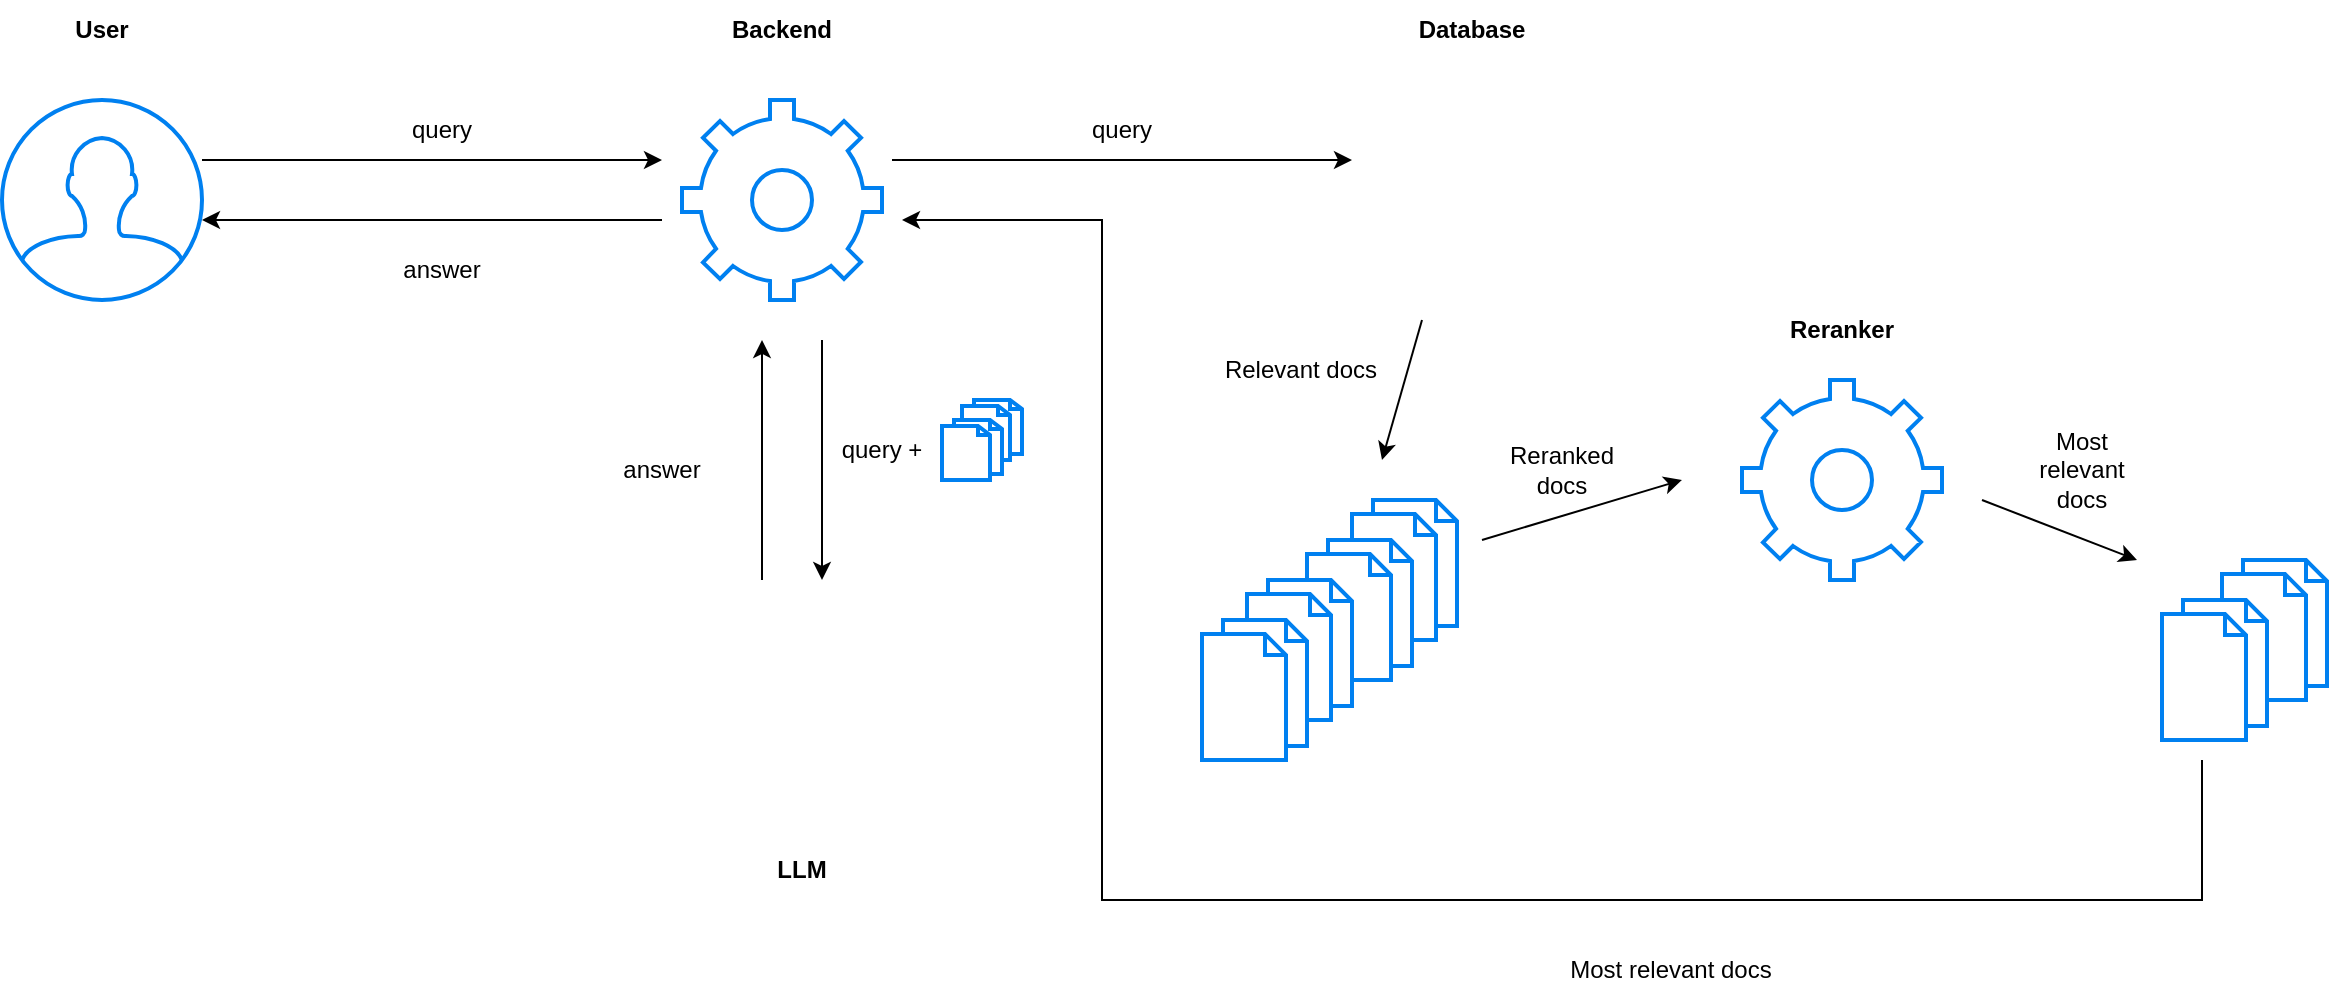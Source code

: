 <mxfile version="24.3.0" type="device">
  <diagram name="Page-1" id="PkZ-qoesTVHMzRAgJCa9">
    <mxGraphModel dx="1414" dy="862" grid="1" gridSize="10" guides="1" tooltips="1" connect="1" arrows="1" fold="1" page="1" pageScale="1" pageWidth="850" pageHeight="1100" math="0" shadow="0">
      <root>
        <mxCell id="0" />
        <mxCell id="1" parent="0" />
        <mxCell id="k2wzVRSAGESj_FHCa7zf-19" value="" style="html=1;verticalLabelPosition=bottom;align=center;labelBackgroundColor=#ffffff;verticalAlign=top;strokeWidth=2;strokeColor=#0080F0;shadow=0;dashed=0;shape=mxgraph.ios7.icons.documents;" vertex="1" parent="1">
          <mxGeometry x="500" y="340" width="30" height="30" as="geometry" />
        </mxCell>
        <mxCell id="k2wzVRSAGESj_FHCa7zf-13" value="" style="html=1;verticalLabelPosition=bottom;align=center;labelBackgroundColor=#ffffff;verticalAlign=top;strokeWidth=2;strokeColor=#0080F0;shadow=0;dashed=0;shape=mxgraph.ios7.icons.documents;" vertex="1" parent="1">
          <mxGeometry x="1130" y="420" width="52.5" height="70" as="geometry" />
        </mxCell>
        <mxCell id="k2wzVRSAGESj_FHCa7zf-2" value="" style="html=1;verticalLabelPosition=bottom;align=center;labelBackgroundColor=#ffffff;verticalAlign=top;strokeWidth=2;strokeColor=#0080F0;shadow=0;dashed=0;shape=mxgraph.ios7.icons.user;" vertex="1" parent="1">
          <mxGeometry x="20" y="190" width="100" height="100" as="geometry" />
        </mxCell>
        <mxCell id="k2wzVRSAGESj_FHCa7zf-3" value="" style="html=1;verticalLabelPosition=bottom;align=center;labelBackgroundColor=#ffffff;verticalAlign=top;strokeWidth=2;strokeColor=#0080F0;shadow=0;dashed=0;shape=mxgraph.ios7.icons.settings;fontStyle=1" vertex="1" parent="1">
          <mxGeometry x="360" y="190" width="100" height="100" as="geometry" />
        </mxCell>
        <mxCell id="k2wzVRSAGESj_FHCa7zf-4" value="" style="endArrow=classic;html=1;rounded=0;" edge="1" parent="1">
          <mxGeometry width="50" height="50" relative="1" as="geometry">
            <mxPoint x="120" y="220" as="sourcePoint" />
            <mxPoint x="350" y="220" as="targetPoint" />
          </mxGeometry>
        </mxCell>
        <mxCell id="k2wzVRSAGESj_FHCa7zf-5" value="" style="endArrow=classic;html=1;rounded=0;" edge="1" parent="1">
          <mxGeometry width="50" height="50" relative="1" as="geometry">
            <mxPoint x="350" y="250" as="sourcePoint" />
            <mxPoint x="120" y="250" as="targetPoint" />
          </mxGeometry>
        </mxCell>
        <mxCell id="k2wzVRSAGESj_FHCa7zf-6" value="" style="shape=image;verticalLabelPosition=bottom;labelBackgroundColor=default;verticalAlign=top;aspect=fixed;imageAspect=0;image=https://seeklogo.com/images/P/pinecone-icon-logo-AF8B5B7F96-seeklogo.com.png;" vertex="1" parent="1">
          <mxGeometry x="702.5" y="190" width="89" height="100" as="geometry" />
        </mxCell>
        <mxCell id="k2wzVRSAGESj_FHCa7zf-10" value="" style="html=1;verticalLabelPosition=bottom;align=center;labelBackgroundColor=#ffffff;verticalAlign=top;strokeWidth=2;strokeColor=#0080F0;shadow=0;dashed=0;shape=mxgraph.ios7.icons.documents;" vertex="1" parent="1">
          <mxGeometry x="695" y="390" width="52.5" height="70" as="geometry" />
        </mxCell>
        <mxCell id="k2wzVRSAGESj_FHCa7zf-9" value="" style="html=1;verticalLabelPosition=bottom;align=center;labelBackgroundColor=#ffffff;verticalAlign=top;strokeWidth=2;strokeColor=#0080F0;shadow=0;dashed=0;shape=mxgraph.ios7.icons.documents;" vertex="1" parent="1">
          <mxGeometry x="672.5" y="410" width="52.5" height="70" as="geometry" />
        </mxCell>
        <mxCell id="k2wzVRSAGESj_FHCa7zf-8" value="" style="html=1;verticalLabelPosition=bottom;align=center;labelBackgroundColor=#ffffff;verticalAlign=top;strokeWidth=2;strokeColor=#0080F0;shadow=0;dashed=0;shape=mxgraph.ios7.icons.documents;" vertex="1" parent="1">
          <mxGeometry x="642.5" y="430" width="52.5" height="70" as="geometry" />
        </mxCell>
        <mxCell id="k2wzVRSAGESj_FHCa7zf-7" value="" style="html=1;verticalLabelPosition=bottom;align=center;labelBackgroundColor=#ffffff;verticalAlign=top;strokeWidth=2;strokeColor=#0080F0;shadow=0;dashed=0;shape=mxgraph.ios7.icons.documents;" vertex="1" parent="1">
          <mxGeometry x="620" y="450" width="52.5" height="70" as="geometry" />
        </mxCell>
        <mxCell id="k2wzVRSAGESj_FHCa7zf-11" value="" style="html=1;verticalLabelPosition=bottom;align=center;labelBackgroundColor=#ffffff;verticalAlign=top;strokeWidth=2;strokeColor=#0080F0;shadow=0;dashed=0;shape=mxgraph.ios7.icons.settings;" vertex="1" parent="1">
          <mxGeometry x="890" y="330" width="100" height="100" as="geometry" />
        </mxCell>
        <mxCell id="k2wzVRSAGESj_FHCa7zf-12" value="" style="html=1;verticalLabelPosition=bottom;align=center;labelBackgroundColor=#ffffff;verticalAlign=top;strokeWidth=2;strokeColor=#0080F0;shadow=0;dashed=0;shape=mxgraph.ios7.icons.documents;" vertex="1" parent="1">
          <mxGeometry x="1100" y="440" width="52.5" height="70" as="geometry" />
        </mxCell>
        <mxCell id="k2wzVRSAGESj_FHCa7zf-14" value="" style="shape=image;verticalLabelPosition=bottom;labelBackgroundColor=default;verticalAlign=top;aspect=fixed;imageAspect=0;image=https://seeklogo.com/images/M/mistral-ai-icon-logo-B3319DCA6B-seeklogo.com.png;" vertex="1" parent="1">
          <mxGeometry x="368.79" y="443.5" width="91.21" height="83" as="geometry" />
        </mxCell>
        <mxCell id="k2wzVRSAGESj_FHCa7zf-15" value="" style="endArrow=classic;html=1;rounded=0;" edge="1" parent="1">
          <mxGeometry width="50" height="50" relative="1" as="geometry">
            <mxPoint x="430" y="310" as="sourcePoint" />
            <mxPoint x="430" y="430" as="targetPoint" />
          </mxGeometry>
        </mxCell>
        <mxCell id="k2wzVRSAGESj_FHCa7zf-16" value="query +" style="text;html=1;align=center;verticalAlign=middle;whiteSpace=wrap;rounded=0;" vertex="1" parent="1">
          <mxGeometry x="430" y="350" width="60" height="30" as="geometry" />
        </mxCell>
        <mxCell id="k2wzVRSAGESj_FHCa7zf-17" value="" style="html=1;verticalLabelPosition=bottom;align=center;labelBackgroundColor=#ffffff;verticalAlign=top;strokeWidth=2;strokeColor=#0080F0;shadow=0;dashed=0;shape=mxgraph.ios7.icons.documents;" vertex="1" parent="1">
          <mxGeometry x="490" y="350" width="30" height="30" as="geometry" />
        </mxCell>
        <mxCell id="k2wzVRSAGESj_FHCa7zf-20" value="query" style="text;html=1;align=center;verticalAlign=middle;whiteSpace=wrap;rounded=0;" vertex="1" parent="1">
          <mxGeometry x="210" y="190" width="60" height="30" as="geometry" />
        </mxCell>
        <mxCell id="k2wzVRSAGESj_FHCa7zf-21" value="answer" style="text;html=1;align=center;verticalAlign=middle;whiteSpace=wrap;rounded=0;" vertex="1" parent="1">
          <mxGeometry x="210" y="260" width="60" height="30" as="geometry" />
        </mxCell>
        <mxCell id="k2wzVRSAGESj_FHCa7zf-22" value="" style="endArrow=classic;html=1;rounded=0;" edge="1" parent="1">
          <mxGeometry width="50" height="50" relative="1" as="geometry">
            <mxPoint x="465" y="220" as="sourcePoint" />
            <mxPoint x="695" y="220" as="targetPoint" />
          </mxGeometry>
        </mxCell>
        <mxCell id="k2wzVRSAGESj_FHCa7zf-23" value="query" style="text;html=1;align=center;verticalAlign=middle;whiteSpace=wrap;rounded=0;" vertex="1" parent="1">
          <mxGeometry x="550" y="190" width="60" height="30" as="geometry" />
        </mxCell>
        <mxCell id="k2wzVRSAGESj_FHCa7zf-24" value="" style="endArrow=classic;html=1;rounded=0;" edge="1" parent="1">
          <mxGeometry width="50" height="50" relative="1" as="geometry">
            <mxPoint x="730" y="300" as="sourcePoint" />
            <mxPoint x="710" y="370" as="targetPoint" />
          </mxGeometry>
        </mxCell>
        <mxCell id="k2wzVRSAGESj_FHCa7zf-25" value="Relevant docs" style="text;html=1;align=center;verticalAlign=middle;whiteSpace=wrap;rounded=0;" vertex="1" parent="1">
          <mxGeometry x="627.5" y="310" width="82.5" height="30" as="geometry" />
        </mxCell>
        <mxCell id="k2wzVRSAGESj_FHCa7zf-26" value="" style="endArrow=classic;html=1;rounded=0;" edge="1" parent="1">
          <mxGeometry width="50" height="50" relative="1" as="geometry">
            <mxPoint x="760" y="410" as="sourcePoint" />
            <mxPoint x="860" y="380" as="targetPoint" />
          </mxGeometry>
        </mxCell>
        <mxCell id="k2wzVRSAGESj_FHCa7zf-27" value="Reranked docs" style="text;html=1;align=center;verticalAlign=middle;whiteSpace=wrap;rounded=0;" vertex="1" parent="1">
          <mxGeometry x="770" y="360" width="60" height="30" as="geometry" />
        </mxCell>
        <mxCell id="k2wzVRSAGESj_FHCa7zf-28" value="" style="endArrow=classic;html=1;rounded=0;" edge="1" parent="1">
          <mxGeometry width="50" height="50" relative="1" as="geometry">
            <mxPoint x="1010" y="390" as="sourcePoint" />
            <mxPoint x="1087.5" y="420" as="targetPoint" />
          </mxGeometry>
        </mxCell>
        <mxCell id="k2wzVRSAGESj_FHCa7zf-29" value="Most relevant docs" style="text;html=1;align=center;verticalAlign=middle;whiteSpace=wrap;rounded=0;" vertex="1" parent="1">
          <mxGeometry x="1030" y="360" width="60" height="30" as="geometry" />
        </mxCell>
        <mxCell id="k2wzVRSAGESj_FHCa7zf-30" value="" style="endArrow=classic;html=1;rounded=0;" edge="1" parent="1">
          <mxGeometry width="50" height="50" relative="1" as="geometry">
            <mxPoint x="1120" y="520" as="sourcePoint" />
            <mxPoint x="470" y="250" as="targetPoint" />
            <Array as="points">
              <mxPoint x="1120" y="590" />
              <mxPoint x="570" y="590" />
              <mxPoint x="570" y="250" />
            </Array>
          </mxGeometry>
        </mxCell>
        <mxCell id="k2wzVRSAGESj_FHCa7zf-31" value="Most relevant docs" style="text;html=1;align=center;verticalAlign=middle;whiteSpace=wrap;rounded=0;" vertex="1" parent="1">
          <mxGeometry x="780" y="610" width="148.5" height="30" as="geometry" />
        </mxCell>
        <mxCell id="k2wzVRSAGESj_FHCa7zf-33" value="" style="endArrow=classic;html=1;rounded=0;" edge="1" parent="1">
          <mxGeometry width="50" height="50" relative="1" as="geometry">
            <mxPoint x="400" y="430" as="sourcePoint" />
            <mxPoint x="400" y="310" as="targetPoint" />
          </mxGeometry>
        </mxCell>
        <mxCell id="k2wzVRSAGESj_FHCa7zf-34" value="answer" style="text;html=1;align=center;verticalAlign=middle;whiteSpace=wrap;rounded=0;" vertex="1" parent="1">
          <mxGeometry x="320" y="360" width="60" height="30" as="geometry" />
        </mxCell>
        <mxCell id="k2wzVRSAGESj_FHCa7zf-35" value="LLM" style="text;html=1;align=center;verticalAlign=middle;whiteSpace=wrap;rounded=0;fontStyle=1" vertex="1" parent="1">
          <mxGeometry x="390" y="560" width="60" height="30" as="geometry" />
        </mxCell>
        <mxCell id="k2wzVRSAGESj_FHCa7zf-36" value="Backend" style="text;html=1;align=center;verticalAlign=middle;whiteSpace=wrap;rounded=0;fontStyle=1" vertex="1" parent="1">
          <mxGeometry x="380" y="140" width="60" height="30" as="geometry" />
        </mxCell>
        <mxCell id="k2wzVRSAGESj_FHCa7zf-37" value="User" style="text;html=1;align=center;verticalAlign=middle;whiteSpace=wrap;rounded=0;fontStyle=1" vertex="1" parent="1">
          <mxGeometry x="40" y="140" width="60" height="30" as="geometry" />
        </mxCell>
        <mxCell id="k2wzVRSAGESj_FHCa7zf-41" value="Database" style="text;html=1;align=center;verticalAlign=middle;whiteSpace=wrap;rounded=0;fontStyle=1" vertex="1" parent="1">
          <mxGeometry x="725" y="140" width="60" height="30" as="geometry" />
        </mxCell>
        <mxCell id="k2wzVRSAGESj_FHCa7zf-42" value="Reranker" style="text;html=1;align=center;verticalAlign=middle;whiteSpace=wrap;rounded=0;fontStyle=1" vertex="1" parent="1">
          <mxGeometry x="910" y="290" width="60" height="30" as="geometry" />
        </mxCell>
      </root>
    </mxGraphModel>
  </diagram>
</mxfile>
